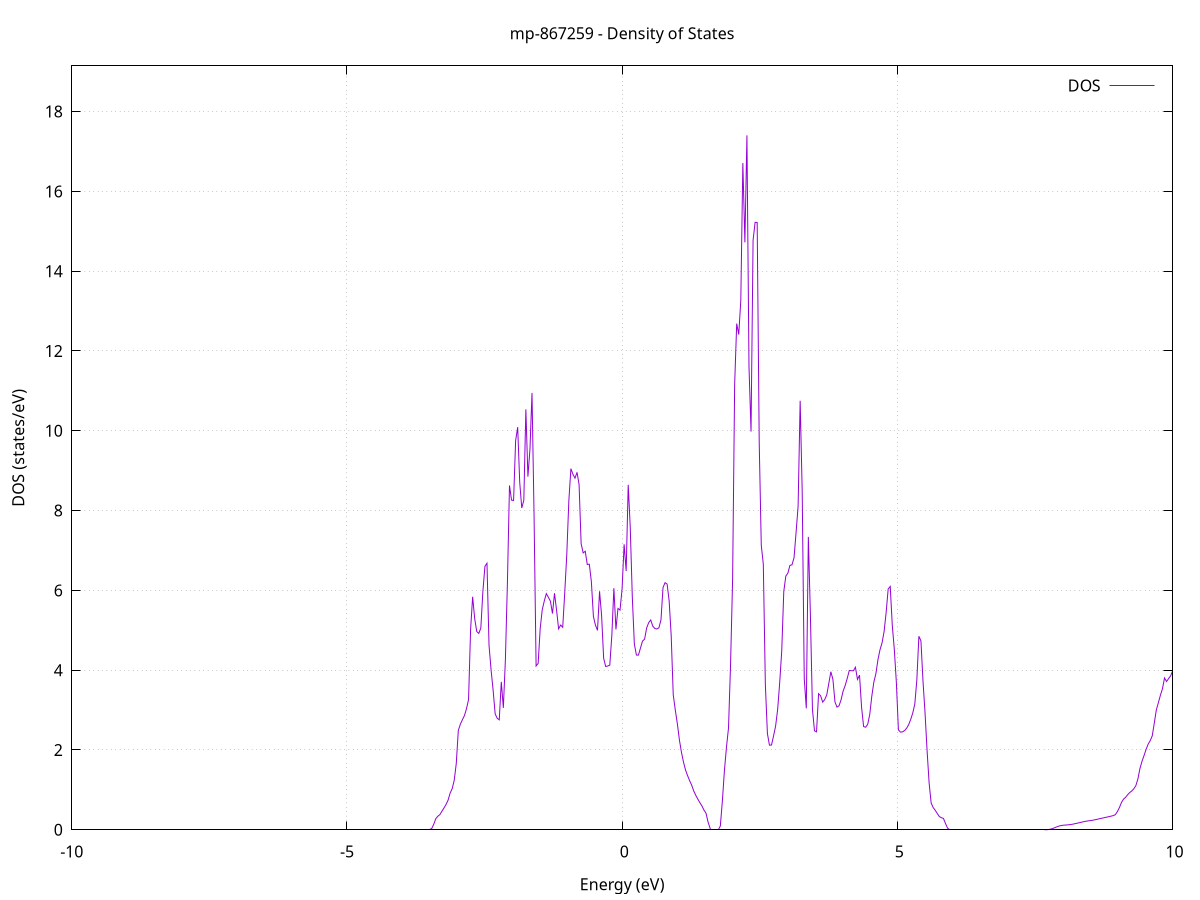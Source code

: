 set title 'mp-867259 - Density of States'
set xlabel 'Energy (eV)'
set ylabel 'DOS (states/eV)'
set grid
set xrange [-10:10]
set yrange [0:19.146]
set xzeroaxis lt -1
set terminal png size 800,600
set output 'mp-867259_dos_gnuplot.png'
plot '-' using 1:2 with lines title 'DOS'
-45.749700 0.000000
-45.712500 0.000000
-45.675300 0.000000
-45.638100 0.000000
-45.600900 0.000000
-45.563700 0.000000
-45.526600 0.000000
-45.489400 0.000000
-45.452200 0.000000
-45.415000 0.000000
-45.377800 0.000000
-45.340600 0.000000
-45.303400 0.000000
-45.266200 0.000000
-45.229000 0.000000
-45.191800 0.000000
-45.154600 0.000000
-45.117400 0.000000
-45.080200 0.000000
-45.043000 0.000000
-45.005800 0.000000
-44.968600 0.000000
-44.931500 0.000000
-44.894300 0.000000
-44.857100 0.000000
-44.819900 0.000000
-44.782700 0.000000
-44.745500 0.000000
-44.708300 0.000000
-44.671100 0.000000
-44.633900 0.000000
-44.596700 0.000000
-44.559500 0.000000
-44.522300 0.000000
-44.485100 0.000000
-44.447900 0.000000
-44.410700 0.000000
-44.373500 0.000000
-44.336300 0.000000
-44.299200 0.000000
-44.262000 0.000000
-44.224800 0.000000
-44.187600 0.000000
-44.150400 0.000000
-44.113200 0.000000
-44.076000 0.000000
-44.038800 0.000000
-44.001600 0.000000
-43.964400 0.000000
-43.927200 0.000000
-43.890000 0.000000
-43.852800 0.000000
-43.815600 0.000000
-43.778400 0.000000
-43.741200 0.000000
-43.704100 0.000000
-43.666900 0.000000
-43.629700 0.000000
-43.592500 0.000000
-43.555300 0.000000
-43.518100 0.000000
-43.480900 0.000000
-43.443700 0.000000
-43.406500 0.000000
-43.369300 0.000000
-43.332100 0.000000
-43.294900 0.000000
-43.257700 0.000000
-43.220500 0.000000
-43.183300 0.000000
-43.146100 0.000000
-43.109000 0.000000
-43.071800 0.000000
-43.034600 0.000000
-42.997400 0.000000
-42.960200 0.000000
-42.923000 0.000000
-42.885800 0.000000
-42.848600 0.000000
-42.811400 0.000000
-42.774200 0.000000
-42.737000 0.000000
-42.699800 0.000000
-42.662600 0.000000
-42.625400 0.000000
-42.588200 0.000000
-42.551000 0.000000
-42.513900 0.000000
-42.476700 0.000000
-42.439500 0.000000
-42.402300 0.000000
-42.365100 255.137000
-42.327900 0.000000
-42.290700 0.000000
-42.253500 0.000000
-42.216300 0.000000
-42.179100 0.000000
-42.141900 0.000000
-42.104700 0.000000
-42.067500 0.000000
-42.030300 0.000000
-41.993100 0.000000
-41.955900 0.000000
-41.918800 0.000000
-41.881600 0.000000
-41.844400 0.000000
-41.807200 0.000000
-41.770000 0.000000
-41.732800 0.000000
-41.695600 0.000000
-41.658400 0.000000
-41.621200 0.000000
-41.584000 0.000000
-41.546800 0.000000
-41.509600 0.000000
-41.472400 0.000000
-41.435200 0.000000
-41.398000 0.000000
-41.360800 0.000000
-41.323700 0.000000
-41.286500 0.000000
-41.249300 0.000000
-41.212100 0.000000
-41.174900 0.000000
-41.137700 0.000000
-41.100500 0.000000
-41.063300 0.000000
-41.026100 0.000000
-40.988900 0.000000
-40.951700 0.000000
-40.914500 0.000000
-40.877300 0.000000
-40.840100 0.000000
-40.802900 0.000000
-40.765700 0.000000
-40.728500 0.000000
-40.691400 0.000000
-40.654200 0.000000
-40.617000 0.000000
-40.579800 0.000000
-40.542600 0.000000
-40.505400 0.000000
-40.468200 0.000000
-40.431000 0.000000
-40.393800 0.000000
-40.356600 0.000000
-40.319400 0.000000
-40.282200 0.000000
-40.245000 0.000000
-40.207800 0.000000
-40.170600 0.000000
-40.133400 0.000000
-40.096300 0.000000
-40.059100 0.000000
-40.021900 0.000000
-39.984700 0.000000
-39.947500 0.000000
-39.910300 0.000000
-39.873100 0.000000
-39.835900 0.000000
-39.798700 0.000000
-39.761500 0.000000
-39.724300 0.000000
-39.687100 0.000000
-39.649900 0.000000
-39.612700 0.000000
-39.575500 0.000000
-39.538300 0.000000
-39.501200 0.000000
-39.464000 0.000000
-39.426800 0.000000
-39.389600 0.000000
-39.352400 0.000000
-39.315200 0.000000
-39.278000 0.000000
-39.240800 0.000000
-39.203600 0.000000
-39.166400 0.000000
-39.129200 0.000000
-39.092000 0.000000
-39.054800 0.000000
-39.017600 0.000000
-38.980400 0.000000
-38.943200 0.000000
-38.906100 0.000000
-38.868900 0.000000
-38.831700 0.000000
-38.794500 0.000000
-38.757300 0.000000
-38.720100 0.000000
-38.682900 0.000000
-38.645700 0.000000
-38.608500 0.000000
-38.571300 0.000000
-38.534100 0.000000
-38.496900 0.000000
-38.459700 0.000000
-38.422500 0.000000
-38.385300 0.000000
-38.348100 0.000000
-38.311000 0.000000
-38.273800 0.000000
-38.236600 0.000000
-38.199400 0.000000
-38.162200 0.000000
-38.125000 0.000000
-38.087800 0.000000
-38.050600 0.000000
-38.013400 0.000000
-37.976200 0.000000
-37.939000 0.000000
-37.901800 0.000000
-37.864600 0.000000
-37.827400 0.000000
-37.790200 0.000000
-37.753000 0.000000
-37.715900 0.000000
-37.678700 0.000000
-37.641500 0.000000
-37.604300 0.000000
-37.567100 0.000000
-37.529900 0.000000
-37.492700 0.000000
-37.455500 0.000000
-37.418300 0.000000
-37.381100 0.000000
-37.343900 0.000000
-37.306700 0.000000
-37.269500 0.000000
-37.232300 0.000000
-37.195100 0.000000
-37.157900 0.000000
-37.120700 0.000000
-37.083600 0.000000
-37.046400 0.000000
-37.009200 0.000000
-36.972000 0.000000
-36.934800 0.000000
-36.897600 0.000000
-36.860400 0.000000
-36.823200 0.000000
-36.786000 0.000000
-36.748800 0.000000
-36.711600 0.000000
-36.674400 0.000000
-36.637200 0.000000
-36.600000 0.000000
-36.562800 0.000000
-36.525600 0.000000
-36.488500 0.000000
-36.451300 0.000000
-36.414100 0.000000
-36.376900 0.000000
-36.339700 0.000000
-36.302500 0.000000
-36.265300 0.000000
-36.228100 0.000000
-36.190900 0.000000
-36.153700 0.000000
-36.116500 0.000000
-36.079300 0.000000
-36.042100 0.000000
-36.004900 0.000000
-35.967700 0.000000
-35.930500 0.000000
-35.893400 0.000000
-35.856200 0.000000
-35.819000 0.000000
-35.781800 0.000000
-35.744600 0.000000
-35.707400 0.000000
-35.670200 0.000000
-35.633000 0.000000
-35.595800 0.000000
-35.558600 0.000000
-35.521400 0.000000
-35.484200 0.000000
-35.447000 0.000000
-35.409800 0.000000
-35.372600 0.000000
-35.335400 0.000000
-35.298300 0.000000
-35.261100 0.000000
-35.223900 0.000000
-35.186700 0.000000
-35.149500 0.000000
-35.112300 0.000000
-35.075100 0.000000
-35.037900 0.000000
-35.000700 0.000000
-34.963500 0.000000
-34.926300 0.000000
-34.889100 0.000000
-34.851900 0.000000
-34.814700 0.000000
-34.777500 0.000000
-34.740300 0.000000
-34.703200 0.000000
-34.666000 0.000000
-34.628800 0.000000
-34.591600 0.000000
-34.554400 0.000000
-34.517200 0.000000
-34.480000 0.000000
-34.442800 0.000000
-34.405600 0.000000
-34.368400 0.000000
-34.331200 0.000000
-34.294000 0.000000
-34.256800 0.000000
-34.219600 0.000000
-34.182400 0.000000
-34.145200 0.000000
-34.108100 0.000000
-34.070900 0.000000
-34.033700 0.000000
-33.996500 0.000000
-33.959300 0.000000
-33.922100 0.000000
-33.884900 0.000000
-33.847700 0.000000
-33.810500 0.000000
-33.773300 0.000000
-33.736100 0.000000
-33.698900 0.000000
-33.661700 0.000000
-33.624500 0.000000
-33.587300 0.000000
-33.550100 0.000000
-33.512900 0.000000
-33.475800 0.000000
-33.438600 0.000000
-33.401400 0.000000
-33.364200 0.000000
-33.327000 0.000000
-33.289800 0.000000
-33.252600 0.000000
-33.215400 0.000000
-33.178200 0.000000
-33.141000 0.000000
-33.103800 0.000000
-33.066600 0.000000
-33.029400 0.000000
-32.992200 0.000000
-32.955000 0.000000
-32.917800 0.000000
-32.880700 0.000000
-32.843500 0.000000
-32.806300 0.000000
-32.769100 0.000000
-32.731900 0.000000
-32.694700 0.000000
-32.657500 0.000000
-32.620300 0.000000
-32.583100 0.000000
-32.545900 0.000000
-32.508700 0.000000
-32.471500 0.000000
-32.434300 0.000000
-32.397100 0.000000
-32.359900 0.000000
-32.322700 0.000000
-32.285600 0.000000
-32.248400 0.000000
-32.211200 0.000000
-32.174000 0.000000
-32.136800 0.000000
-32.099600 0.000000
-32.062400 0.000000
-32.025200 0.000000
-31.988000 0.000000
-31.950800 0.000000
-31.913600 0.000000
-31.876400 0.000000
-31.839200 0.000000
-31.802000 0.000000
-31.764800 0.000000
-31.727600 0.000000
-31.690500 0.000000
-31.653300 0.000000
-31.616100 0.000000
-31.578900 0.000000
-31.541700 0.000000
-31.504500 0.000000
-31.467300 0.000000
-31.430100 0.000000
-31.392900 0.000000
-31.355700 0.000000
-31.318500 0.000000
-31.281300 0.000000
-31.244100 0.000000
-31.206900 0.000000
-31.169700 0.000000
-31.132500 0.000000
-31.095400 0.000000
-31.058200 0.000000
-31.021000 0.000000
-30.983800 0.000000
-30.946600 0.000000
-30.909400 0.000000
-30.872200 0.000000
-30.835000 0.000000
-30.797800 0.000000
-30.760600 0.000000
-30.723400 0.000000
-30.686200 0.000000
-30.649000 0.000000
-30.611800 0.000000
-30.574600 0.000000
-30.537400 0.000000
-30.500300 0.000000
-30.463100 0.000000
-30.425900 0.000000
-30.388700 0.000000
-30.351500 0.000000
-30.314300 0.000000
-30.277100 0.000000
-30.239900 0.000000
-30.202700 0.000000
-30.165500 0.000000
-30.128300 0.000000
-30.091100 0.000000
-30.053900 0.000000
-30.016700 0.000000
-29.979500 0.000000
-29.942300 0.000000
-29.905100 0.000000
-29.868000 0.000000
-29.830800 0.000000
-29.793600 0.000000
-29.756400 0.000000
-29.719200 0.000000
-29.682000 0.000000
-29.644800 0.000000
-29.607600 0.000000
-29.570400 0.000000
-29.533200 0.000000
-29.496000 0.000000
-29.458800 0.000000
-29.421600 0.000000
-29.384400 0.000000
-29.347200 0.000000
-29.310000 0.000000
-29.272900 0.000000
-29.235700 0.000000
-29.198500 0.000000
-29.161300 0.000000
-29.124100 0.000000
-29.086900 0.000000
-29.049700 0.000000
-29.012500 0.000000
-28.975300 0.000000
-28.938100 0.000000
-28.900900 0.000000
-28.863700 0.000000
-28.826500 0.000000
-28.789300 0.000000
-28.752100 0.000000
-28.714900 0.000000
-28.677800 0.000000
-28.640600 0.000000
-28.603400 0.000000
-28.566200 0.000000
-28.529000 0.000000
-28.491800 0.000000
-28.454600 0.000000
-28.417400 0.000000
-28.380200 0.000000
-28.343000 0.000000
-28.305800 0.000000
-28.268600 0.000000
-28.231400 0.000000
-28.194200 0.000000
-28.157000 0.000000
-28.119800 0.000000
-28.082700 0.000000
-28.045500 0.000000
-28.008300 0.000000
-27.971100 0.000000
-27.933900 0.000000
-27.896700 0.000000
-27.859500 0.000000
-27.822300 0.000000
-27.785100 0.000000
-27.747900 0.000000
-27.710700 0.000000
-27.673500 0.000000
-27.636300 0.000000
-27.599100 0.000000
-27.561900 0.000000
-27.524700 0.000000
-27.487600 0.000000
-27.450400 0.000000
-27.413200 0.000000
-27.376000 0.000000
-27.338800 0.000000
-27.301600 0.000000
-27.264400 0.000000
-27.227200 0.000000
-27.190000 0.000000
-27.152800 0.000000
-27.115600 0.000000
-27.078400 0.000000
-27.041200 0.000000
-27.004000 0.000000
-26.966800 0.000000
-26.929600 0.000000
-26.892500 0.000000
-26.855300 0.000000
-26.818100 0.000000
-26.780900 0.000000
-26.743700 0.000000
-26.706500 0.000000
-26.669300 0.000000
-26.632100 0.000000
-26.594900 0.000000
-26.557700 0.000000
-26.520500 0.000000
-26.483300 0.000000
-26.446100 0.000000
-26.408900 0.000000
-26.371700 0.000000
-26.334500 0.000000
-26.297400 0.000000
-26.260200 0.000000
-26.223000 0.000000
-26.185800 0.000000
-26.148600 0.000000
-26.111400 0.000000
-26.074200 0.000000
-26.037000 0.000000
-25.999800 0.000000
-25.962600 0.000000
-25.925400 0.000000
-25.888200 0.000000
-25.851000 0.000000
-25.813800 0.000000
-25.776600 0.000000
-25.739400 0.000000
-25.702200 0.000000
-25.665100 0.000000
-25.627900 0.000000
-25.590700 0.000000
-25.553500 0.000000
-25.516300 0.000000
-25.479100 0.000000
-25.441900 0.000000
-25.404700 0.000000
-25.367500 0.000000
-25.330300 0.000000
-25.293100 0.000000
-25.255900 0.000000
-25.218700 0.000000
-25.181500 0.000000
-25.144300 0.000000
-25.107100 0.000000
-25.070000 0.000000
-25.032800 0.000000
-24.995600 0.000000
-24.958400 0.000000
-24.921200 0.000000
-24.884000 0.000000
-24.846800 0.000000
-24.809600 0.000000
-24.772400 0.000000
-24.735200 0.000000
-24.698000 0.000000
-24.660800 0.000000
-24.623600 0.000000
-24.586400 0.000000
-24.549200 0.000000
-24.512000 0.000000
-24.474900 0.000000
-24.437700 0.000000
-24.400500 0.000000
-24.363300 0.000000
-24.326100 0.000000
-24.288900 0.000000
-24.251700 0.000000
-24.214500 0.000000
-24.177300 0.000000
-24.140100 0.000000
-24.102900 0.000000
-24.065700 0.000000
-24.028500 0.000000
-23.991300 0.000000
-23.954100 0.000000
-23.916900 0.000000
-23.879800 0.000000
-23.842600 0.000000
-23.805400 0.000000
-23.768200 0.000000
-23.731000 0.000000
-23.693800 0.000000
-23.656600 0.000000
-23.619400 0.000000
-23.582200 0.000000
-23.545000 0.000000
-23.507800 0.000000
-23.470600 0.000000
-23.433400 0.000000
-23.396200 0.000000
-23.359000 0.000000
-23.321800 0.000000
-23.284700 0.000000
-23.247500 0.000000
-23.210300 0.000000
-23.173100 0.000000
-23.135900 0.000000
-23.098700 0.000000
-23.061500 0.000000
-23.024300 0.000000
-22.987100 0.000000
-22.949900 0.000000
-22.912700 0.000000
-22.875500 0.000000
-22.838300 0.000000
-22.801100 0.000000
-22.763900 0.000000
-22.726700 0.000000
-22.689600 0.000000
-22.652400 0.000000
-22.615200 0.000000
-22.578000 0.000000
-22.540800 0.000000
-22.503600 0.000000
-22.466400 0.000000
-22.429200 0.000000
-22.392000 0.000000
-22.354800 0.000000
-22.317600 0.000000
-22.280400 0.000000
-22.243200 0.000000
-22.206000 0.000000
-22.168800 0.000000
-22.131600 0.000000
-22.094400 0.000000
-22.057300 0.000000
-22.020100 0.000000
-21.982900 0.000000
-21.945700 0.000000
-21.908500 0.000000
-21.871300 0.000000
-21.834100 0.000000
-21.796900 0.000000
-21.759700 0.000000
-21.722500 0.000000
-21.685300 0.000000
-21.648100 0.000000
-21.610900 0.000000
-21.573700 0.000000
-21.536500 0.000000
-21.499300 0.000000
-21.462200 0.000000
-21.425000 0.000000
-21.387800 0.000000
-21.350600 0.000000
-21.313400 0.000000
-21.276200 0.000000
-21.239000 0.000000
-21.201800 0.000000
-21.164600 0.000000
-21.127400 0.000000
-21.090200 0.000000
-21.053000 0.000000
-21.015800 0.000000
-20.978600 0.000000
-20.941400 0.000000
-20.904200 0.000000
-20.867100 0.000000
-20.829900 0.000000
-20.792700 0.000000
-20.755500 0.000000
-20.718300 0.000000
-20.681100 0.000000
-20.643900 0.000000
-20.606700 0.000000
-20.569500 0.000000
-20.532300 0.000000
-20.495100 0.000000
-20.457900 0.000000
-20.420700 0.000000
-20.383500 0.000000
-20.346300 0.000000
-20.309100 0.000000
-20.272000 0.000000
-20.234800 0.000000
-20.197600 0.000000
-20.160400 0.000000
-20.123200 0.000000
-20.086000 0.000000
-20.048800 0.000000
-20.011600 0.000000
-19.974400 0.000000
-19.937200 0.000000
-19.900000 0.000000
-19.862800 0.000000
-19.825600 0.000000
-19.788400 0.000000
-19.751200 0.000000
-19.714000 0.000000
-19.676900 0.000000
-19.639700 0.000000
-19.602500 0.000000
-19.565300 0.000000
-19.528100 0.000000
-19.490900 0.000000
-19.453700 0.000000
-19.416500 0.000000
-19.379300 0.000000
-19.342100 0.000000
-19.304900 0.000000
-19.267700 0.000000
-19.230500 0.000000
-19.193300 0.000000
-19.156100 0.000000
-19.118900 0.000000
-19.081800 0.000000
-19.044600 0.000000
-19.007400 0.000000
-18.970200 0.000000
-18.933000 0.000000
-18.895800 0.000000
-18.858600 0.000000
-18.821400 0.000000
-18.784200 0.000000
-18.747000 0.000000
-18.709800 0.000000
-18.672600 0.000000
-18.635400 0.000000
-18.598200 0.000000
-18.561000 0.000000
-18.523800 0.000000
-18.486600 0.000000
-18.449500 0.000000
-18.412300 0.000000
-18.375100 0.000000
-18.337900 0.000000
-18.300700 0.000000
-18.263500 0.000000
-18.226300 0.000000
-18.189100 0.000000
-18.151900 0.000000
-18.114700 0.000000
-18.077500 0.000000
-18.040300 0.000000
-18.003100 0.000000
-17.965900 0.000000
-17.928700 0.000000
-17.891500 0.000000
-17.854400 0.000000
-17.817200 0.000000
-17.780000 0.000000
-17.742800 0.000000
-17.705600 0.000000
-17.668400 0.000000
-17.631200 0.000000
-17.594000 0.000000
-17.556800 0.000000
-17.519600 0.000000
-17.482400 0.000000
-17.445200 0.000000
-17.408000 0.000000
-17.370800 0.000000
-17.333600 0.000000
-17.296400 0.000000
-17.259300 0.000000
-17.222100 0.000000
-17.184900 0.000000
-17.147700 0.000000
-17.110500 0.000000
-17.073300 0.000000
-17.036100 0.000000
-16.998900 0.000000
-16.961700 0.000000
-16.924500 0.000000
-16.887300 0.000000
-16.850100 0.000000
-16.812900 0.000000
-16.775700 0.000000
-16.738500 0.000000
-16.701300 0.000000
-16.664200 0.000000
-16.627000 0.000000
-16.589800 0.000000
-16.552600 0.000000
-16.515400 0.000000
-16.478200 0.000000
-16.441000 0.000000
-16.403800 0.000000
-16.366600 0.000000
-16.329400 0.000000
-16.292200 0.000000
-16.255000 0.000000
-16.217800 0.000000
-16.180600 0.000000
-16.143400 0.000000
-16.106200 0.000000
-16.069100 0.000000
-16.031900 0.000000
-15.994700 0.000000
-15.957500 0.000000
-15.920300 0.000000
-15.883100 0.000000
-15.845900 0.000000
-15.808700 0.000000
-15.771500 0.000000
-15.734300 0.000000
-15.697100 0.000000
-15.659900 0.000000
-15.622700 0.000000
-15.585500 0.000000
-15.548300 0.000000
-15.511100 0.000000
-15.474000 0.000000
-15.436800 0.000000
-15.399600 0.000000
-15.362400 0.000000
-15.325200 0.000000
-15.288000 0.000000
-15.250800 0.000000
-15.213600 0.000000
-15.176400 0.000000
-15.139200 0.000000
-15.102000 0.000000
-15.064800 0.000000
-15.027600 0.000000
-14.990400 0.000000
-14.953200 0.000000
-14.916000 0.000000
-14.878800 0.000000
-14.841700 0.000000
-14.804500 0.000000
-14.767300 0.000000
-14.730100 0.000000
-14.692900 0.000000
-14.655700 0.000000
-14.618500 0.000000
-14.581300 0.000000
-14.544100 0.000000
-14.506900 0.000000
-14.469700 0.000000
-14.432500 0.000000
-14.395300 0.000000
-14.358100 0.000000
-14.320900 0.000000
-14.283700 0.000000
-14.246600 0.000000
-14.209400 0.000000
-14.172200 0.000000
-14.135000 0.000000
-14.097800 0.000000
-14.060600 0.000000
-14.023400 0.000000
-13.986200 0.000000
-13.949000 0.000000
-13.911800 0.000000
-13.874600 0.000000
-13.837400 0.000000
-13.800200 0.000000
-13.763000 0.000000
-13.725800 0.000000
-13.688600 0.000000
-13.651500 0.000000
-13.614300 0.000000
-13.577100 0.000000
-13.539900 0.000000
-13.502700 0.000000
-13.465500 0.000000
-13.428300 0.000000
-13.391100 0.000000
-13.353900 0.000000
-13.316700 0.000000
-13.279500 0.000000
-13.242300 0.000000
-13.205100 0.000000
-13.167900 0.000000
-13.130700 0.000000
-13.093500 0.000000
-13.056400 0.000000
-13.019200 0.000000
-12.982000 0.202500
-12.944800 0.684400
-12.907600 0.911900
-12.870400 1.214200
-12.833200 1.382100
-12.796000 1.605300
-12.758800 1.864200
-12.721600 2.124300
-12.684400 2.356500
-12.647200 2.672500
-12.610000 3.026300
-12.572800 3.463600
-12.535600 4.034700
-12.498400 5.212300
-12.461300 5.245200
-12.424100 5.404800
-12.386900 5.672700
-12.349700 5.961000
-12.312500 6.213300
-12.275300 7.203400
-12.238100 7.506600
-12.200900 8.764200
-12.163700 8.700200
-12.126500 10.464600
-12.089300 5.124100
-12.052100 10.394500
-12.014900 25.768500
-11.977700 40.806100
-11.940500 35.871900
-11.903300 0.000000
-11.866200 0.000000
-11.829000 0.000000
-11.791800 0.000000
-11.754600 0.000000
-11.717400 0.000000
-11.680200 0.000000
-11.643000 0.000000
-11.605800 0.000000
-11.568600 0.000000
-11.531400 0.000000
-11.494200 0.000000
-11.457000 0.000000
-11.419800 0.000000
-11.382600 0.000000
-11.345400 0.000000
-11.308200 0.000000
-11.271000 0.000000
-11.233900 0.000000
-11.196700 0.000000
-11.159500 0.000000
-11.122300 0.000000
-11.085100 0.000000
-11.047900 0.000000
-11.010700 0.000000
-10.973500 0.000000
-10.936300 0.000000
-10.899100 0.000000
-10.861900 0.000000
-10.824700 0.000000
-10.787500 0.000000
-10.750300 0.000000
-10.713100 0.000000
-10.675900 0.000000
-10.638800 0.000000
-10.601600 0.000000
-10.564400 0.000000
-10.527200 0.000000
-10.490000 0.000000
-10.452800 0.000000
-10.415600 0.000000
-10.378400 0.000000
-10.341200 0.000000
-10.304000 0.000000
-10.266800 0.000000
-10.229600 0.000000
-10.192400 0.000000
-10.155200 0.000000
-10.118000 0.000000
-10.080800 0.000000
-10.043700 0.000000
-10.006500 0.000000
-9.969300 0.000000
-9.932100 0.000000
-9.894900 0.000000
-9.857700 0.000000
-9.820500 0.000000
-9.783300 0.000000
-9.746100 0.000000
-9.708900 0.000000
-9.671700 0.000000
-9.634500 0.000000
-9.597300 0.000000
-9.560100 0.000000
-9.522900 0.000000
-9.485700 0.000000
-9.448600 0.000000
-9.411400 0.000000
-9.374200 0.000000
-9.337000 0.000000
-9.299800 0.000000
-9.262600 0.000000
-9.225400 0.000000
-9.188200 0.000000
-9.151000 0.000000
-9.113800 0.000000
-9.076600 0.000000
-9.039400 0.000000
-9.002200 0.000000
-8.965000 0.000000
-8.927800 0.000000
-8.890600 0.000000
-8.853500 0.000000
-8.816300 0.000000
-8.779100 0.000000
-8.741900 0.000000
-8.704700 0.000000
-8.667500 0.000000
-8.630300 0.000000
-8.593100 0.000000
-8.555900 0.000000
-8.518700 0.000000
-8.481500 0.000000
-8.444300 0.000000
-8.407100 0.000000
-8.369900 0.000000
-8.332700 0.000000
-8.295500 0.000000
-8.258400 0.000000
-8.221200 0.000000
-8.184000 0.000000
-8.146800 0.000000
-8.109600 0.000000
-8.072400 0.000000
-8.035200 0.000000
-7.998000 0.000000
-7.960800 0.000000
-7.923600 0.000000
-7.886400 0.000000
-7.849200 0.000000
-7.812000 0.000000
-7.774800 0.000000
-7.737600 0.000000
-7.700400 0.000000
-7.663200 0.000000
-7.626100 0.000000
-7.588900 0.000000
-7.551700 0.000000
-7.514500 0.000000
-7.477300 0.000000
-7.440100 0.000000
-7.402900 0.000000
-7.365700 0.000000
-7.328500 0.000000
-7.291300 0.000000
-7.254100 0.000000
-7.216900 0.000000
-7.179700 0.000000
-7.142500 0.000000
-7.105300 0.000000
-7.068100 0.000000
-7.031000 0.000000
-6.993800 0.000000
-6.956600 0.000000
-6.919400 0.000000
-6.882200 0.000000
-6.845000 0.000000
-6.807800 0.000000
-6.770600 0.000000
-6.733400 0.000000
-6.696200 0.000000
-6.659000 0.000000
-6.621800 0.000000
-6.584600 0.000000
-6.547400 0.000000
-6.510200 0.000000
-6.473000 0.000000
-6.435900 0.000000
-6.398700 0.000000
-6.361500 0.000000
-6.324300 0.000000
-6.287100 0.000000
-6.249900 0.000000
-6.212700 0.000000
-6.175500 0.000000
-6.138300 0.000000
-6.101100 0.000000
-6.063900 0.000000
-6.026700 0.000000
-5.989500 0.000000
-5.952300 0.000000
-5.915100 0.000000
-5.877900 0.000000
-5.840800 0.000000
-5.803600 0.000000
-5.766400 0.000000
-5.729200 0.000000
-5.692000 0.000000
-5.654800 0.000000
-5.617600 0.000000
-5.580400 0.000000
-5.543200 0.000000
-5.506000 0.000000
-5.468800 0.000000
-5.431600 0.000000
-5.394400 0.000000
-5.357200 0.000000
-5.320000 0.000000
-5.282800 0.000000
-5.245700 0.000000
-5.208500 0.000000
-5.171300 0.000000
-5.134100 0.000000
-5.096900 0.000000
-5.059700 0.000000
-5.022500 0.000000
-4.985300 0.000000
-4.948100 0.000000
-4.910900 0.000000
-4.873700 0.000000
-4.836500 0.000000
-4.799300 0.000000
-4.762100 0.000000
-4.724900 0.000000
-4.687700 0.000000
-4.650600 0.000000
-4.613400 0.000000
-4.576200 0.000000
-4.539000 0.000000
-4.501800 0.000000
-4.464600 0.000000
-4.427400 0.000000
-4.390200 0.000000
-4.353000 0.000000
-4.315800 0.000000
-4.278600 0.000000
-4.241400 0.000000
-4.204200 0.000000
-4.167000 0.000000
-4.129800 0.000000
-4.092600 0.000000
-4.055500 0.000000
-4.018300 0.000000
-3.981100 0.000000
-3.943900 0.000000
-3.906700 0.000000
-3.869500 0.000000
-3.832300 0.000000
-3.795100 0.000000
-3.757900 0.000000
-3.720700 0.000000
-3.683500 0.000000
-3.646300 0.000000
-3.609100 0.000000
-3.571900 0.000000
-3.534700 0.000000
-3.497500 0.000000
-3.460300 0.030400
-3.423200 0.138000
-3.386000 0.278500
-3.348800 0.339700
-3.311600 0.381200
-3.274400 0.464800
-3.237200 0.546900
-3.200000 0.634000
-3.162800 0.742200
-3.125600 0.920000
-3.088400 1.029800
-3.051200 1.240800
-3.014000 1.659200
-2.976800 2.491800
-2.939600 2.645400
-2.902400 2.758000
-2.865200 2.863100
-2.828100 3.034700
-2.790900 3.262600
-2.753700 5.015200
-2.716500 5.839300
-2.679300 5.293100
-2.642100 4.970000
-2.604900 4.921500
-2.567700 5.056100
-2.530500 5.972500
-2.493300 6.601700
-2.456100 6.679800
-2.418900 4.626300
-2.381700 4.009500
-2.344500 3.501000
-2.307300 2.905600
-2.270100 2.793600
-2.233000 2.755700
-2.195800 3.707600
-2.158600 3.055200
-2.121400 4.263500
-2.084200 6.220200
-2.047000 8.629100
-2.009800 8.262700
-1.972600 8.251500
-1.935400 9.753300
-1.898200 10.091100
-1.861000 8.706400
-1.823800 8.065500
-1.786600 8.259200
-1.749400 10.536600
-1.712200 8.851000
-1.675000 9.538300
-1.637900 10.948500
-1.600700 7.888900
-1.563500 4.105300
-1.526300 4.169900
-1.489100 5.044800
-1.451900 5.515000
-1.414700 5.735400
-1.377500 5.918200
-1.340300 5.827600
-1.303100 5.728500
-1.265900 5.419600
-1.228700 5.928700
-1.191500 5.501000
-1.154300 5.035600
-1.117100 5.131500
-1.079900 5.074700
-1.042800 5.946400
-1.005600 6.910800
-0.968400 8.245800
-0.931200 9.051300
-0.894000 8.910400
-0.856800 8.812500
-0.819600 8.959200
-0.782400 8.649900
-0.745200 7.171200
-0.708000 6.938100
-0.670800 6.981800
-0.633600 6.650100
-0.596400 6.655500
-0.559200 6.219600
-0.522000 5.346200
-0.484800 5.126400
-0.447700 4.998100
-0.410500 5.976800
-0.373300 5.366700
-0.336100 4.298700
-0.298900 4.091900
-0.261700 4.103700
-0.224500 4.125400
-0.187300 4.873800
-0.150100 6.055100
-0.112900 5.022100
-0.075700 5.547100
-0.038500 5.506300
-0.001300 6.031300
0.035900 7.155500
0.073100 6.483800
0.110300 8.645200
0.147500 7.568600
0.184600 5.837600
0.221800 4.653900
0.259000 4.379300
0.296200 4.377600
0.333400 4.557600
0.370600 4.729500
0.407800 4.777100
0.445000 5.057400
0.482200 5.191300
0.519400 5.258600
0.556600 5.103200
0.593800 5.045600
0.631000 5.031900
0.668200 5.062900
0.705400 5.258800
0.742600 6.070200
0.779700 6.193200
0.816900 6.158300
0.854100 5.738100
0.891300 4.865000
0.928500 3.380700
0.965700 3.003800
1.002900 2.661500
1.040100 2.254000
1.077300 1.945100
1.114500 1.697000
1.151700 1.497900
1.188900 1.357600
1.226100 1.230600
1.263300 1.119300
1.300500 0.973100
1.337700 0.864000
1.374800 0.769100
1.412000 0.680300
1.449200 0.598800
1.486400 0.494700
1.523600 0.416300
1.560800 0.195700
1.598000 0.000000
1.635200 0.000000
1.672400 0.000000
1.709600 0.000000
1.746800 0.000000
1.784000 0.095000
1.821200 0.723400
1.858400 1.483400
1.895600 2.069500
1.932800 2.553800
1.969900 4.147000
2.007100 6.275600
2.044300 11.160900
2.081500 12.686100
2.118700 12.413600
2.155900 13.264700
2.193100 16.710500
2.230300 14.722700
2.267500 17.405700
2.304700 11.617100
2.341900 9.979200
2.379100 14.775800
2.416300 15.225300
2.453500 15.220800
2.490700 9.699200
2.527900 7.133200
2.565000 6.657300
2.602200 3.632800
2.639400 2.413100
2.676600 2.120400
2.713800 2.123900
2.751000 2.351400
2.788200 2.595800
2.825400 3.015600
2.862600 3.682600
2.899800 4.484800
2.937000 5.974600
2.974200 6.358600
3.011400 6.432500
3.048600 6.627600
3.085800 6.639900
3.123000 6.814300
3.160100 7.445100
3.197300 8.108000
3.234500 10.752400
3.271700 8.481900
3.308900 3.789000
3.346100 3.042500
3.383300 7.340900
3.420500 5.390100
3.457700 3.018800
3.494900 2.480600
3.532100 2.455400
3.569300 3.411100
3.606500 3.357000
3.643700 3.199600
3.680900 3.262600
3.718100 3.381500
3.755300 3.671800
3.792400 3.961700
3.829600 3.769600
3.866800 3.206500
3.904000 3.073700
3.941200 3.108000
3.978400 3.259900
4.015600 3.477200
4.052800 3.617000
4.090000 3.795400
4.127200 3.991200
4.164400 3.987900
4.201600 3.984900
4.238800 4.075000
4.276000 3.767900
4.313200 3.875700
4.350400 3.071200
4.387500 2.586400
4.424700 2.570400
4.461900 2.643900
4.499100 2.891600
4.536300 3.347700
4.573500 3.702700
4.610700 3.912300
4.647900 4.263600
4.685100 4.511300
4.722300 4.684100
4.759500 4.968500
4.796700 5.442900
4.833900 6.034300
4.871100 6.099200
4.908300 5.127600
4.945500 4.517800
4.982600 3.693300
5.019800 2.503700
5.057000 2.447900
5.094200 2.453900
5.131400 2.486500
5.168600 2.544300
5.205800 2.633600
5.243000 2.764900
5.280200 2.925900
5.317400 3.147700
5.354600 3.754800
5.391800 4.850800
5.429000 4.734400
5.466200 3.733900
5.503400 2.937200
5.540600 1.989300
5.577700 1.174500
5.614900 0.670700
5.652100 0.555400
5.689300 0.487300
5.726500 0.406600
5.763700 0.330600
5.800900 0.303400
5.838100 0.285200
5.875300 0.157400
5.912500 0.043000
5.949700 0.000000
5.986900 0.000000
6.024100 0.000000
6.061300 0.000000
6.098500 0.000000
6.135700 0.000000
6.172800 0.000000
6.210000 0.000000
6.247200 0.000000
6.284400 0.000000
6.321600 0.000000
6.358800 0.000000
6.396000 0.000000
6.433200 0.000000
6.470400 0.000000
6.507600 0.000000
6.544800 0.000000
6.582000 0.000000
6.619200 0.000000
6.656400 0.000000
6.693600 0.000000
6.730800 0.000000
6.767900 0.000000
6.805100 0.000000
6.842300 0.000000
6.879500 0.000000
6.916700 0.000000
6.953900 0.000000
6.991100 0.000000
7.028300 0.000000
7.065500 0.000000
7.102700 0.000000
7.139900 0.000000
7.177100 0.000000
7.214300 0.000000
7.251500 0.000000
7.288700 0.000000
7.325900 0.000000
7.363100 0.000000
7.400200 0.000000
7.437400 0.000000
7.474600 0.000000
7.511800 0.000000
7.549000 0.000000
7.586200 0.000000
7.623400 0.000000
7.660600 0.000000
7.697800 0.000200
7.735000 0.004000
7.772200 0.012500
7.809400 0.025600
7.846600 0.043500
7.883800 0.065500
7.921000 0.085200
7.958200 0.100300
7.995300 0.110900
8.032500 0.116900
8.069700 0.119700
8.106900 0.124100
8.144100 0.130500
8.181300 0.139100
8.218500 0.149500
8.255700 0.160700
8.292900 0.172300
8.330100 0.184300
8.367300 0.196500
8.404500 0.207800
8.441700 0.217300
8.478900 0.225100
8.516100 0.231600
8.553300 0.240400
8.590400 0.250600
8.627600 0.262100
8.664800 0.274100
8.702000 0.285200
8.739200 0.296500
8.776400 0.307900
8.813600 0.319400
8.850800 0.331100
8.888000 0.343000
8.925200 0.355100
8.962400 0.379600
8.999600 0.459100
9.036800 0.561900
9.074000 0.687800
9.111200 0.769000
9.148400 0.813600
9.185500 0.879600
9.222700 0.932900
9.259900 0.972500
9.297100 1.027500
9.334300 1.106600
9.371500 1.275300
9.408700 1.536100
9.445900 1.716200
9.483100 1.860800
9.520300 2.016000
9.557500 2.145300
9.594700 2.233500
9.631900 2.352600
9.669100 2.672900
9.706300 3.004500
9.743500 3.186700
9.780600 3.373500
9.817800 3.535500
9.855000 3.804600
9.892200 3.715200
9.929400 3.789700
9.966600 3.859900
10.003800 3.988200
10.041000 4.101900
10.078200 4.265300
10.115400 4.522900
10.152600 4.551700
10.189800 4.515700
10.227000 3.809000
10.264200 3.359000
10.301400 3.157100
10.338600 3.333100
10.375700 3.803500
10.412900 3.725100
10.450100 4.059000
10.487300 4.434600
10.524500 4.571500
10.561700 4.453500
10.598900 4.019500
10.636100 3.568600
10.673300 3.464700
10.710500 3.439400
10.747700 3.355300
10.784900 3.309700
10.822100 3.293500
10.859300 3.390800
10.896500 3.805700
10.933700 4.166400
10.970900 4.633500
11.008000 5.537900
11.045200 5.672100
11.082400 5.521300
11.119600 5.700100
11.156800 4.758200
11.194000 3.597100
11.231200 2.891300
11.268400 2.703700
11.305600 2.625300
11.342800 2.654900
11.380000 2.674200
11.417200 2.557800
11.454400 2.237700
11.491600 1.768100
11.528800 1.714300
11.566000 1.855700
11.603100 2.112700
11.640300 2.382100
11.677500 2.511800
11.714700 2.661500
11.751900 2.760300
11.789100 2.824500
11.826300 2.922900
11.863500 3.157700
11.900700 3.341700
11.937900 3.201000
11.975100 3.167200
12.012300 3.197100
12.049500 3.248000
12.086700 3.220300
12.123900 3.191100
12.161100 3.747900
12.198200 3.656800
12.235400 3.700800
12.272600 3.433900
12.309800 3.340600
12.347000 3.334100
12.384200 3.540200
12.421400 3.529900
12.458600 4.139500
12.495800 5.108700
12.533000 5.252900
12.570200 5.165600
12.607400 5.215700
12.644600 5.177800
12.681800 5.206100
12.719000 5.207600
12.756200 4.506700
12.793300 4.461600
12.830500 5.061800
12.867700 4.549600
12.904900 4.610800
12.942100 4.632100
12.979300 5.441900
13.016500 6.937800
13.053700 7.479000
13.090900 8.861100
13.128100 9.075000
13.165300 8.370300
13.202500 6.957800
13.239700 7.754000
13.276900 9.356400
13.314100 7.257900
13.351300 6.697700
13.388400 6.776100
13.425600 7.070900
13.462800 7.072300
13.500000 7.609400
13.537200 8.085200
13.574400 7.790200
13.611600 7.621100
13.648800 7.140300
13.686000 7.121600
13.723200 6.497300
13.760400 6.253600
13.797600 5.867200
13.834800 5.482800
13.872000 5.227200
13.909200 5.047100
13.946400 5.007700
13.983500 5.034500
14.020700 4.896600
14.057900 4.817100
14.095100 4.672400
14.132300 4.983500
14.169500 5.784100
14.206700 6.531700
14.243900 6.781200
14.281100 7.005200
14.318300 6.424700
14.355500 6.097400
14.392700 5.774200
14.429900 5.328100
14.467100 4.954800
14.504300 4.688200
14.541500 4.573200
14.578600 4.611600
14.615800 4.517000
14.653000 4.381100
14.690200 4.235100
14.727400 4.274200
14.764600 4.216500
14.801800 4.145400
14.839000 4.037800
14.876200 3.925700
14.913400 3.816600
14.950600 3.536200
14.987800 3.283200
15.025000 3.298900
15.062200 3.404800
15.099400 3.378500
15.136600 3.338800
15.173800 2.922900
15.210900 2.789800
15.248100 2.709500
15.285300 2.635000
15.322500 2.647000
15.359700 2.737600
15.396900 2.643800
15.434100 2.523200
15.471300 2.399300
15.508500 2.312200
15.545700 2.482400
15.582900 2.689800
15.620100 2.274900
15.657300 2.014300
15.694500 1.900100
15.731700 1.758200
15.768900 1.683500
15.806000 1.615700
15.843200 1.684500
15.880400 1.819600
15.917600 2.417800
15.954800 2.614100
15.992000 2.724600
16.029200 2.823500
16.066400 2.862500
16.103600 2.866800
16.140800 2.986100
16.178000 3.004300
16.215200 3.052200
16.252400 3.047200
16.289600 3.112600
16.326800 3.480200
16.364000 2.984400
16.401100 3.016300
16.438300 3.073000
16.475500 3.137500
16.512700 3.207700
16.549900 2.810700
16.587100 2.678900
16.624300 2.781300
16.661500 2.765100
16.698700 2.745700
16.735900 2.787200
16.773100 2.851200
16.810300 2.884000
16.847500 2.882000
16.884700 3.030400
16.921900 3.330400
16.959100 3.357400
16.996200 3.329500
17.033400 3.633500
17.070600 4.456300
17.107800 5.592500
17.145000 5.959600
17.182200 5.323000
17.219400 4.899100
17.256600 4.405900
17.293800 4.413400
17.331000 4.620500
17.368200 4.846000
17.405400 5.127700
17.442600 5.272600
17.479800 5.352300
17.517000 5.185800
17.554200 4.846500
17.591300 4.800600
17.628500 4.792200
17.665700 4.905200
17.702900 4.955500
17.740100 4.968900
17.777300 5.081700
17.814500 5.098300
17.851700 5.142000
17.888900 5.170000
17.926100 5.261700
17.963300 5.081900
18.000500 4.612500
18.037700 4.189000
18.074900 3.840300
18.112100 3.772900
18.149300 4.026500
18.186400 4.449100
18.223600 4.539400
18.260800 4.394700
18.298000 4.771400
18.335200 5.193700
18.372400 5.603400
18.409600 5.947000
18.446800 6.685400
18.484000 7.115600
18.521200 5.741900
18.558400 5.826900
18.595600 5.790000
18.632800 5.389300
18.670000 4.526300
18.707200 3.988000
18.744400 3.483000
18.781600 3.254400
18.818700 3.234800
18.855900 3.350400
18.893100 3.817300
18.930300 4.058700
18.967500 4.859300
19.004700 5.448600
19.041900 5.891900
19.079100 6.884700
19.116300 6.744900
19.153500 5.880100
19.190700 4.953900
19.227900 4.871200
19.265100 4.587400
19.302300 4.187700
19.339500 4.191000
19.376700 4.159700
19.413800 3.756000
19.451000 3.755500
19.488200 4.579500
19.525400 4.048400
19.562600 3.389300
19.599800 3.174100
19.637000 3.077700
19.674200 3.039300
19.711400 3.036400
19.748600 3.005600
19.785800 2.847600
19.823000 2.448200
19.860200 2.182700
19.897400 1.979800
19.934600 1.783200
19.971800 1.740500
20.008900 1.763300
20.046100 1.865100
20.083300 1.912200
20.120500 1.981000
20.157700 2.162700
20.194900 2.817100
20.232100 2.819400
20.269300 2.880100
20.306500 3.357300
20.343700 3.714300
20.380900 4.184600
20.418100 3.956700
20.455300 3.788300
20.492500 4.051500
20.529700 4.007000
20.566900 4.116900
20.604000 3.909300
20.641200 3.518500
20.678400 3.216400
20.715600 3.169500
20.752800 3.083900
20.790000 2.918500
20.827200 2.861900
20.864400 2.871600
20.901600 3.067800
20.938800 3.608500
20.976000 3.486200
21.013200 3.489500
21.050400 3.411800
21.087600 3.569400
21.124800 3.586000
21.162000 3.554700
21.199100 3.533800
21.236300 3.468500
21.273500 3.417300
21.310700 3.760800
21.347900 3.921600
21.385100 3.603000
21.422300 3.294100
21.459500 3.041500
21.496700 2.927700
21.533900 2.832700
21.571100 2.857200
21.608300 2.906600
21.645500 2.975800
21.682700 3.154100
21.719900 3.684500
21.757100 3.756800
21.794200 3.630300
21.831400 3.433800
21.868600 3.470200
21.905800 3.563300
21.943000 3.661400
21.980200 3.770900
22.017400 3.872400
22.054600 3.981800
22.091800 4.151200
22.129000 4.271400
22.166200 4.419900
22.203400 4.499100
22.240600 4.455500
22.277800 4.231300
22.315000 4.355800
22.352200 4.339600
22.389400 4.293000
22.426500 4.207200
22.463700 4.232600
22.500900 4.281800
22.538100 3.788400
22.575300 3.518900
22.612500 3.289400
22.649700 3.130100
22.686900 3.093100
22.724100 3.298100
22.761300 3.636700
22.798500 4.059700
22.835700 4.457200
22.872900 4.663100
22.910100 4.795100
22.947300 5.032600
22.984500 5.228500
23.021600 5.395700
23.058800 5.746000
23.096000 5.886500
23.133200 6.119500
23.170400 6.172700
23.207600 5.413300
23.244800 4.858000
23.282000 4.447900
23.319200 4.265100
23.356400 4.196400
23.393600 4.184400
23.430800 4.032900
23.468000 3.669500
23.505200 3.633600
23.542400 3.720100
23.579600 3.789100
23.616700 3.903100
23.653900 4.023000
23.691100 4.341100
23.728300 4.668200
23.765500 4.904200
23.802700 5.097900
23.839900 5.243500
23.877100 5.991100
23.914300 5.809800
23.951500 5.559300
23.988700 5.438400
24.025900 5.456900
24.063100 6.239000
24.100300 5.627400
24.137500 5.149500
24.174700 4.727100
24.211800 4.439100
24.249000 4.217700
24.286200 4.007800
24.323400 3.674900
24.360600 3.651200
24.397800 3.627700
24.435000 3.827400
24.472200 3.925600
24.509400 3.760000
24.546600 3.646000
24.583800 3.664700
24.621000 3.743100
24.658200 4.164300
24.695400 3.988200
24.732600 3.561100
24.769800 2.985800
24.806900 2.621400
24.844100 2.474500
24.881300 2.217300
24.918500 1.919400
24.955700 1.520400
24.992900 1.047200
25.030100 0.736900
25.067300 0.532400
25.104500 0.376600
25.141700 0.277900
25.178900 0.177400
25.216100 0.051700
25.253300 0.000300
25.290500 0.000000
25.327700 0.000000
25.364900 0.000000
25.402000 0.000000
25.439200 0.000000
25.476400 0.000000
25.513600 0.000000
25.550800 0.000000
25.588000 0.000000
25.625200 0.000000
25.662400 0.000000
25.699600 0.000000
25.736800 0.000000
25.774000 0.000000
25.811200 0.000000
25.848400 0.000000
25.885600 0.000000
25.922800 0.000000
25.960000 0.000000
25.997200 0.000000
26.034300 0.000000
26.071500 0.000000
26.108700 0.000000
26.145900 0.000000
26.183100 0.000000
26.220300 0.000000
26.257500 0.000000
26.294700 0.000000
26.331900 0.000000
26.369100 0.000000
26.406300 0.000000
26.443500 0.000000
26.480700 0.000000
26.517900 0.000000
26.555100 0.000000
26.592300 0.000000
26.629400 0.000000
26.666600 0.000000
26.703800 0.000000
26.741000 0.000000
26.778200 0.000000
26.815400 0.000000
26.852600 0.000000
26.889800 0.000000
26.927000 0.000000
26.964200 0.000000
27.001400 0.000000
27.038600 0.000000
27.075800 0.000000
27.113000 0.000000
27.150200 0.000000
27.187400 0.000000
27.224500 0.000000
27.261700 0.000000
27.298900 0.000000
27.336100 0.000000
27.373300 0.000000
27.410500 0.000000
27.447700 0.000000
27.484900 0.000000
27.522100 0.000000
27.559300 0.000000
27.596500 0.000000
27.633700 0.000000
27.670900 0.000000
27.708100 0.000000
27.745300 0.000000
27.782500 0.000000
27.819600 0.000000
27.856800 0.000000
27.894000 0.000000
27.931200 0.000000
27.968400 0.000000
28.005600 0.000000
28.042800 0.000000
28.080000 0.000000
28.117200 0.000000
28.154400 0.000000
28.191600 0.000000
28.228800 0.000000
28.266000 0.000000
28.303200 0.000000
28.340400 0.000000
28.377600 0.000000
28.414700 0.000000
28.451900 0.000000
28.489100 0.000000
28.526300 0.000000
28.563500 0.000000
28.600700 0.000000
28.637900 0.000000
e
